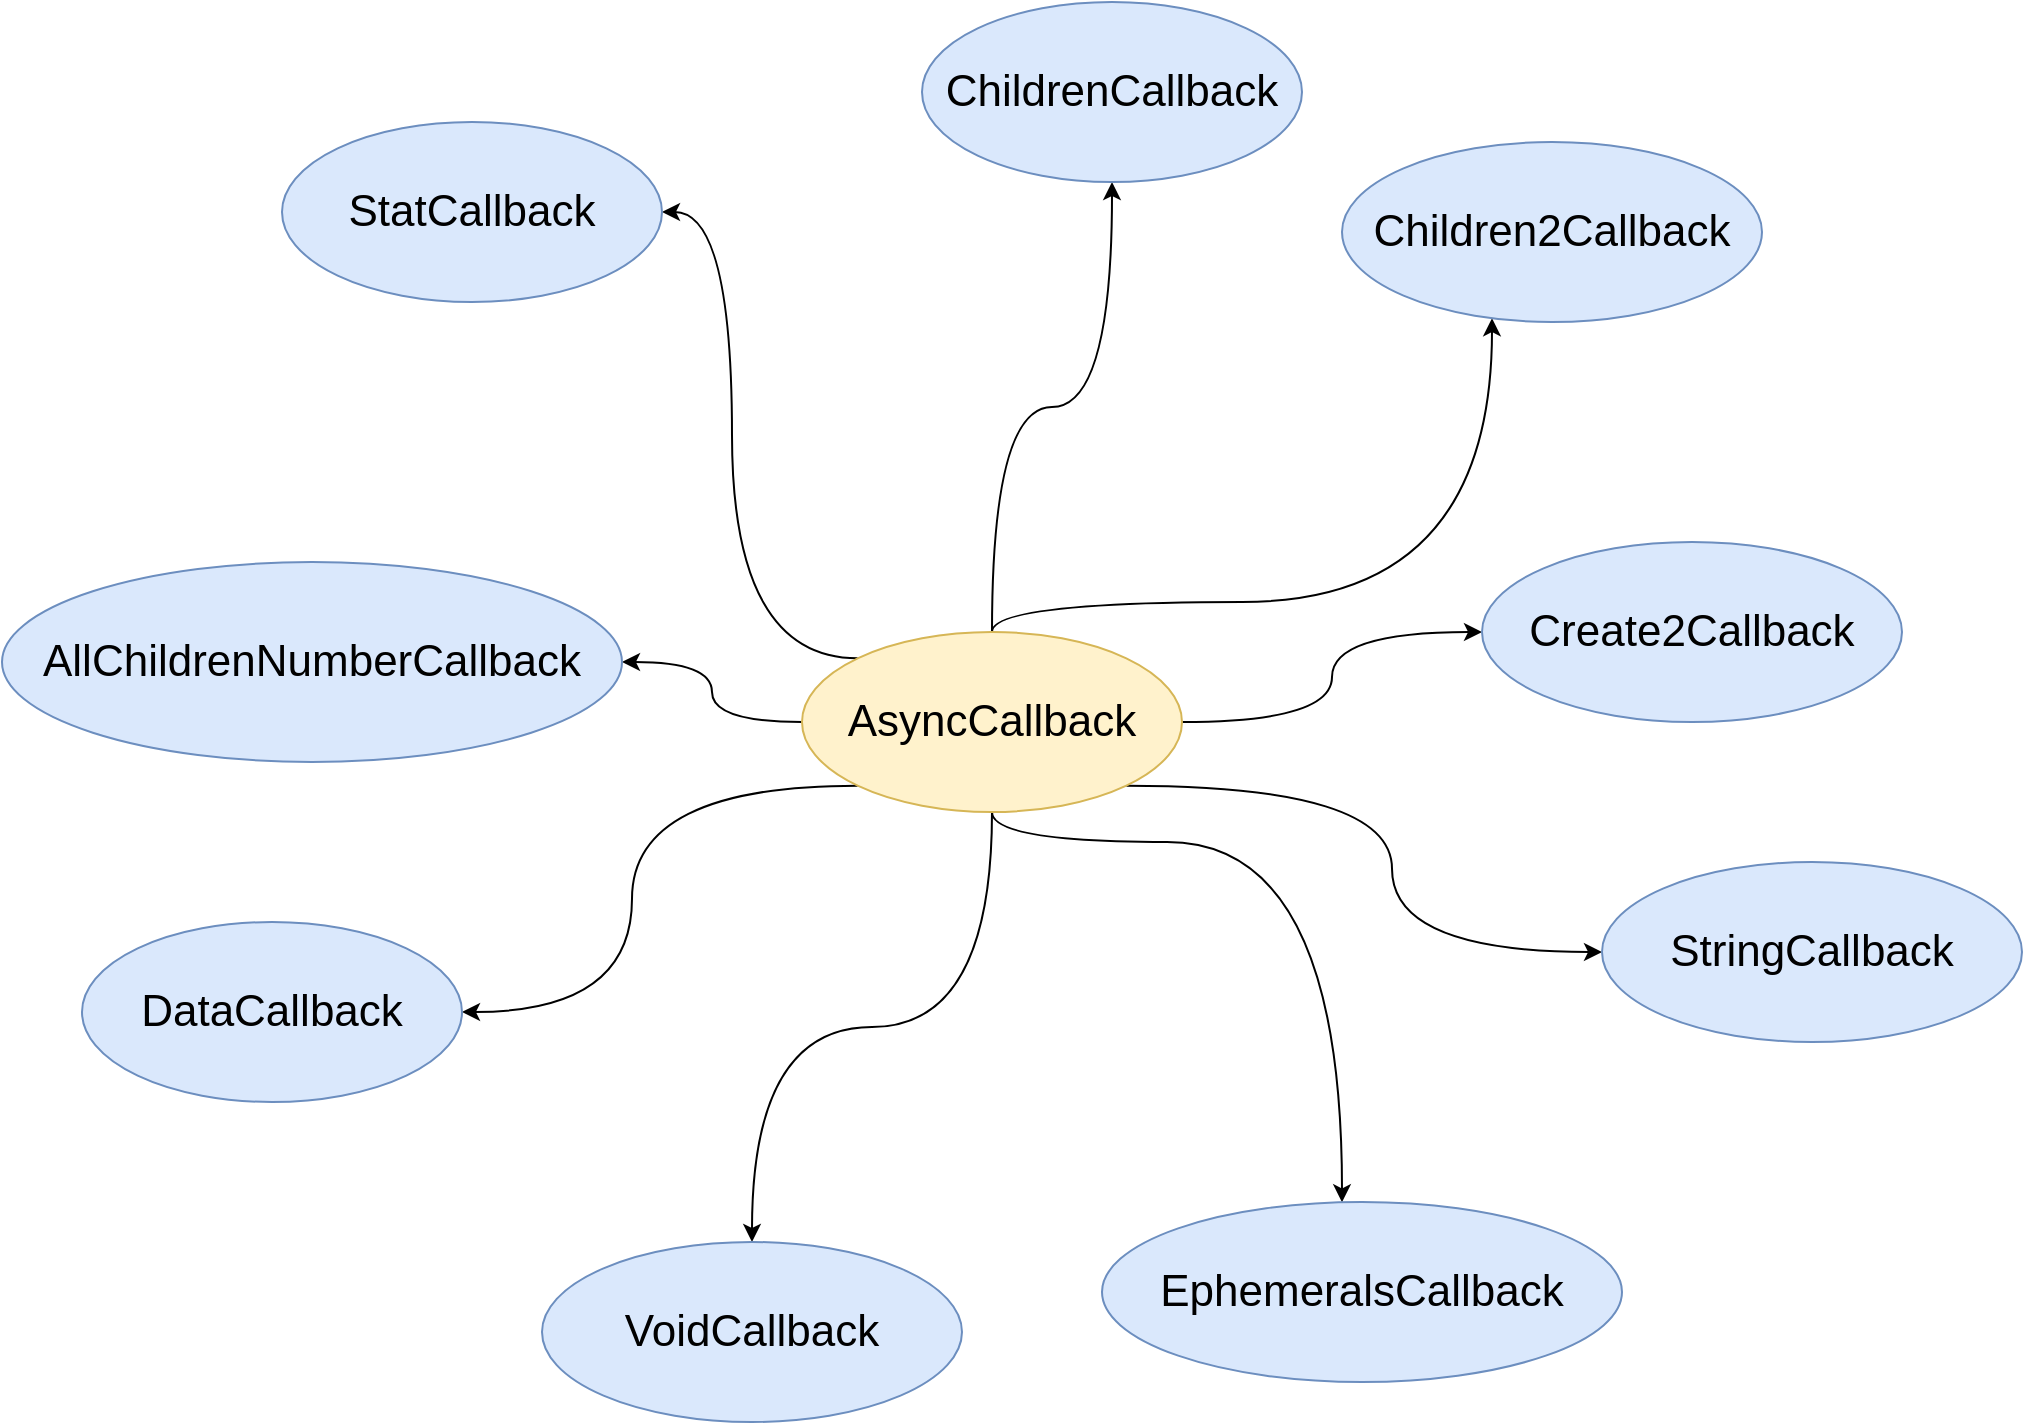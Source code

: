 <mxfile version="13.9.9" type="device"><diagram id="ibzHDnQM__c62Fe8E2L_" name="第 1 页"><mxGraphModel dx="1278" dy="948" grid="1" gridSize="10" guides="1" tooltips="1" connect="1" arrows="1" fold="1" page="1" pageScale="1" pageWidth="1400" pageHeight="850" math="0" shadow="0"><root><mxCell id="0"/><mxCell id="1" parent="0"/><mxCell id="MbPN4B1gTojH_knO61h3-12" style="edgeStyle=orthogonalEdgeStyle;rounded=0;orthogonalLoop=1;jettySize=auto;html=1;entryX=0.5;entryY=1;entryDx=0;entryDy=0;curved=1;" edge="1" parent="1" source="MbPN4B1gTojH_knO61h3-2" target="MbPN4B1gTojH_knO61h3-7"><mxGeometry relative="1" as="geometry"/></mxCell><mxCell id="MbPN4B1gTojH_knO61h3-13" style="edgeStyle=orthogonalEdgeStyle;curved=1;rounded=0;orthogonalLoop=1;jettySize=auto;html=1;" edge="1" parent="1" source="MbPN4B1gTojH_knO61h3-2" target="MbPN4B1gTojH_knO61h3-5"><mxGeometry relative="1" as="geometry"><Array as="points"><mxPoint x="585" y="410"/><mxPoint x="835" y="410"/></Array></mxGeometry></mxCell><mxCell id="MbPN4B1gTojH_knO61h3-14" style="edgeStyle=orthogonalEdgeStyle;curved=1;rounded=0;orthogonalLoop=1;jettySize=auto;html=1;" edge="1" parent="1" source="MbPN4B1gTojH_knO61h3-2" target="MbPN4B1gTojH_knO61h3-8"><mxGeometry relative="1" as="geometry"/></mxCell><mxCell id="MbPN4B1gTojH_knO61h3-15" style="edgeStyle=orthogonalEdgeStyle;curved=1;rounded=0;orthogonalLoop=1;jettySize=auto;html=1;exitX=1;exitY=1;exitDx=0;exitDy=0;entryX=0;entryY=0.5;entryDx=0;entryDy=0;" edge="1" parent="1" source="MbPN4B1gTojH_knO61h3-2" target="MbPN4B1gTojH_knO61h3-9"><mxGeometry relative="1" as="geometry"/></mxCell><mxCell id="MbPN4B1gTojH_knO61h3-16" style="edgeStyle=orthogonalEdgeStyle;curved=1;rounded=0;orthogonalLoop=1;jettySize=auto;html=1;" edge="1" parent="1" source="MbPN4B1gTojH_knO61h3-2" target="MbPN4B1gTojH_knO61h3-11"><mxGeometry relative="1" as="geometry"><Array as="points"><mxPoint x="585" y="530"/><mxPoint x="760" y="530"/></Array></mxGeometry></mxCell><mxCell id="MbPN4B1gTojH_knO61h3-17" style="edgeStyle=orthogonalEdgeStyle;curved=1;rounded=0;orthogonalLoop=1;jettySize=auto;html=1;entryX=0.5;entryY=0;entryDx=0;entryDy=0;" edge="1" parent="1" source="MbPN4B1gTojH_knO61h3-2" target="MbPN4B1gTojH_knO61h3-10"><mxGeometry relative="1" as="geometry"/></mxCell><mxCell id="MbPN4B1gTojH_knO61h3-18" style="edgeStyle=orthogonalEdgeStyle;curved=1;rounded=0;orthogonalLoop=1;jettySize=auto;html=1;exitX=0;exitY=1;exitDx=0;exitDy=0;entryX=1;entryY=0.5;entryDx=0;entryDy=0;" edge="1" parent="1" source="MbPN4B1gTojH_knO61h3-2" target="MbPN4B1gTojH_knO61h3-6"><mxGeometry relative="1" as="geometry"/></mxCell><mxCell id="MbPN4B1gTojH_knO61h3-19" style="edgeStyle=orthogonalEdgeStyle;curved=1;rounded=0;orthogonalLoop=1;jettySize=auto;html=1;entryX=1;entryY=0.5;entryDx=0;entryDy=0;" edge="1" parent="1" source="MbPN4B1gTojH_knO61h3-2" target="MbPN4B1gTojH_knO61h3-3"><mxGeometry relative="1" as="geometry"/></mxCell><mxCell id="MbPN4B1gTojH_knO61h3-20" style="edgeStyle=orthogonalEdgeStyle;curved=1;rounded=0;orthogonalLoop=1;jettySize=auto;html=1;exitX=0;exitY=0;exitDx=0;exitDy=0;entryX=1;entryY=0.5;entryDx=0;entryDy=0;" edge="1" parent="1" source="MbPN4B1gTojH_knO61h3-2" target="MbPN4B1gTojH_knO61h3-4"><mxGeometry relative="1" as="geometry"/></mxCell><mxCell id="MbPN4B1gTojH_knO61h3-2" value="&lt;font style=&quot;font-size: 22px&quot;&gt;AsyncCallback&lt;/font&gt;" style="ellipse;whiteSpace=wrap;html=1;fillColor=#fff2cc;strokeColor=#d6b656;" vertex="1" parent="1"><mxGeometry x="490" y="425" width="190" height="90" as="geometry"/></mxCell><mxCell id="MbPN4B1gTojH_knO61h3-3" value="&lt;font style=&quot;font-size: 22px&quot;&gt;AllChildrenNumberCallback&lt;/font&gt;" style="ellipse;whiteSpace=wrap;html=1;fillColor=#dae8fc;strokeColor=#6c8ebf;" vertex="1" parent="1"><mxGeometry x="90" y="390" width="310" height="100" as="geometry"/></mxCell><mxCell id="MbPN4B1gTojH_knO61h3-4" value="&lt;font style=&quot;font-size: 22px&quot;&gt;StatCallback&lt;/font&gt;" style="ellipse;whiteSpace=wrap;html=1;fillColor=#dae8fc;strokeColor=#6c8ebf;" vertex="1" parent="1"><mxGeometry x="230" y="170" width="190" height="90" as="geometry"/></mxCell><mxCell id="MbPN4B1gTojH_knO61h3-5" value="&lt;font style=&quot;font-size: 22px&quot;&gt;Children2Callback&lt;/font&gt;" style="ellipse;whiteSpace=wrap;html=1;fillColor=#dae8fc;strokeColor=#6c8ebf;" vertex="1" parent="1"><mxGeometry x="760" y="180" width="210" height="90" as="geometry"/></mxCell><mxCell id="MbPN4B1gTojH_knO61h3-6" value="&lt;font style=&quot;font-size: 22px&quot;&gt;DataCallback&lt;/font&gt;" style="ellipse;whiteSpace=wrap;html=1;fillColor=#dae8fc;strokeColor=#6c8ebf;" vertex="1" parent="1"><mxGeometry x="130" y="570" width="190" height="90" as="geometry"/></mxCell><mxCell id="MbPN4B1gTojH_knO61h3-7" value="&lt;font style=&quot;font-size: 22px&quot;&gt;ChildrenCallback&lt;/font&gt;" style="ellipse;whiteSpace=wrap;html=1;fillColor=#dae8fc;strokeColor=#6c8ebf;" vertex="1" parent="1"><mxGeometry x="550" y="110" width="190" height="90" as="geometry"/></mxCell><mxCell id="MbPN4B1gTojH_knO61h3-8" value="&lt;font style=&quot;font-size: 22px&quot;&gt;Create2Callback&lt;/font&gt;" style="ellipse;whiteSpace=wrap;html=1;fillColor=#dae8fc;strokeColor=#6c8ebf;" vertex="1" parent="1"><mxGeometry x="830" y="380" width="210" height="90" as="geometry"/></mxCell><mxCell id="MbPN4B1gTojH_knO61h3-9" value="&lt;font style=&quot;font-size: 22px&quot;&gt;StringCallback&lt;/font&gt;" style="ellipse;whiteSpace=wrap;html=1;fillColor=#dae8fc;strokeColor=#6c8ebf;" vertex="1" parent="1"><mxGeometry x="890" y="540" width="210" height="90" as="geometry"/></mxCell><mxCell id="MbPN4B1gTojH_knO61h3-10" value="&lt;font style=&quot;font-size: 22px&quot;&gt;VoidCallback&lt;/font&gt;" style="ellipse;whiteSpace=wrap;html=1;fillColor=#dae8fc;strokeColor=#6c8ebf;" vertex="1" parent="1"><mxGeometry x="360" y="730" width="210" height="90" as="geometry"/></mxCell><mxCell id="MbPN4B1gTojH_knO61h3-11" value="&lt;font style=&quot;font-size: 22px&quot;&gt;EphemeralsCallback&lt;/font&gt;" style="ellipse;whiteSpace=wrap;html=1;fillColor=#dae8fc;strokeColor=#6c8ebf;" vertex="1" parent="1"><mxGeometry x="640" y="710" width="260" height="90" as="geometry"/></mxCell></root></mxGraphModel></diagram></mxfile>